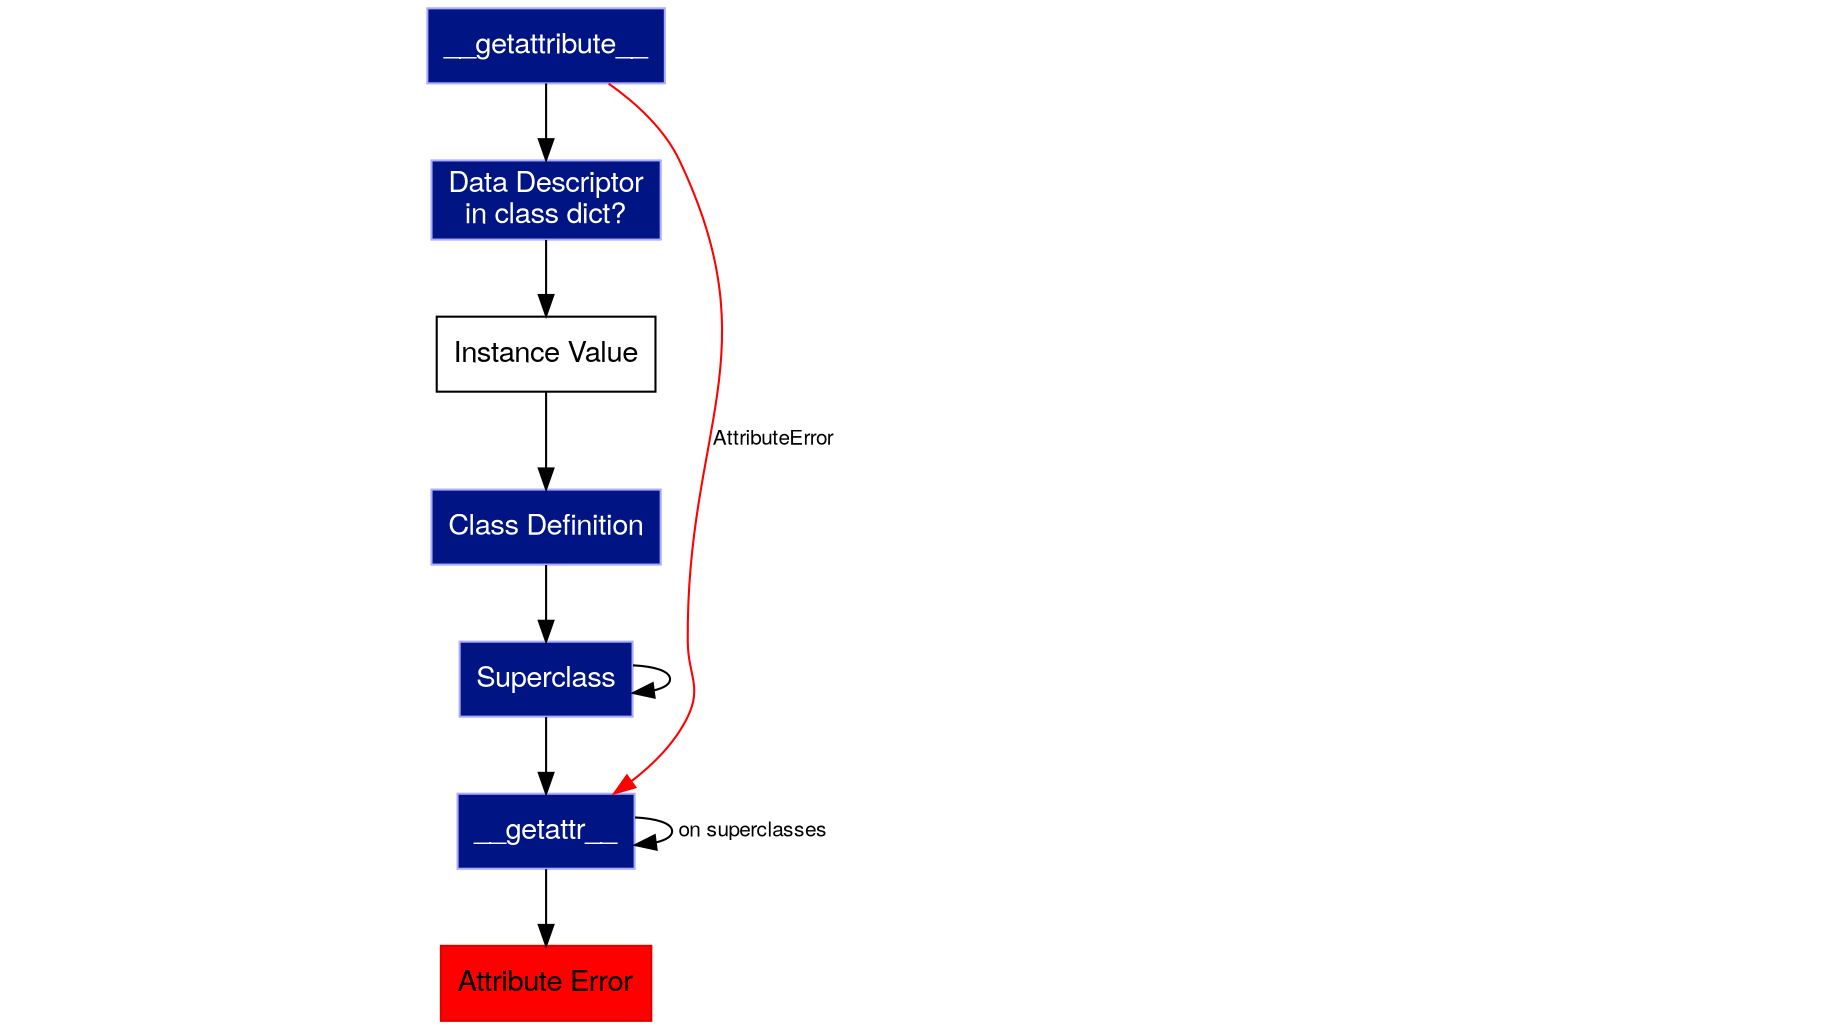 digraph {
    ratio=0.56

    node [
        shape=box
        fontname="Helvetica Neue"
    ]

    edge [
        fontname="Helvetica Neue"
        fontsize=10
    ]

    dd, gattr, ga, cd, super [
        style=filled
        fillcolor="#001484"
        color = "#aaaaff"
        fontcolor=white
        
    ]

    error [
        label="Attribute Error"
        style=filled
        fillcolor=red
        color="#dd000"
    ]

    dd [label="Data Descriptor\nin class dict?"]
    ga [label="__getattribute__"]
    iv [label="Instance Value"]
    cd [label="Class Definition"]
    super [label="Superclass"]
    gattr [label="__getattr__"]

    ga -> dd -> iv -> cd -> super -> gattr -> error;
    ga -> gattr [weight=0.9 label="AttributeError"; color=red]    
    super -> super
    gattr -> gattr [label=" on superclasses"]
}